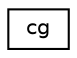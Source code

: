 digraph "Graphical Class Hierarchy"
{
 // LATEX_PDF_SIZE
  edge [fontname="Helvetica",fontsize="10",labelfontname="Helvetica",labelfontsize="10"];
  node [fontname="Helvetica",fontsize="10",shape=record];
  rankdir="LR";
  Node0 [label="cg",height=0.2,width=0.4,color="black", fillcolor="white", style="filled",URL="$structcg.html",tooltip=" "];
}
